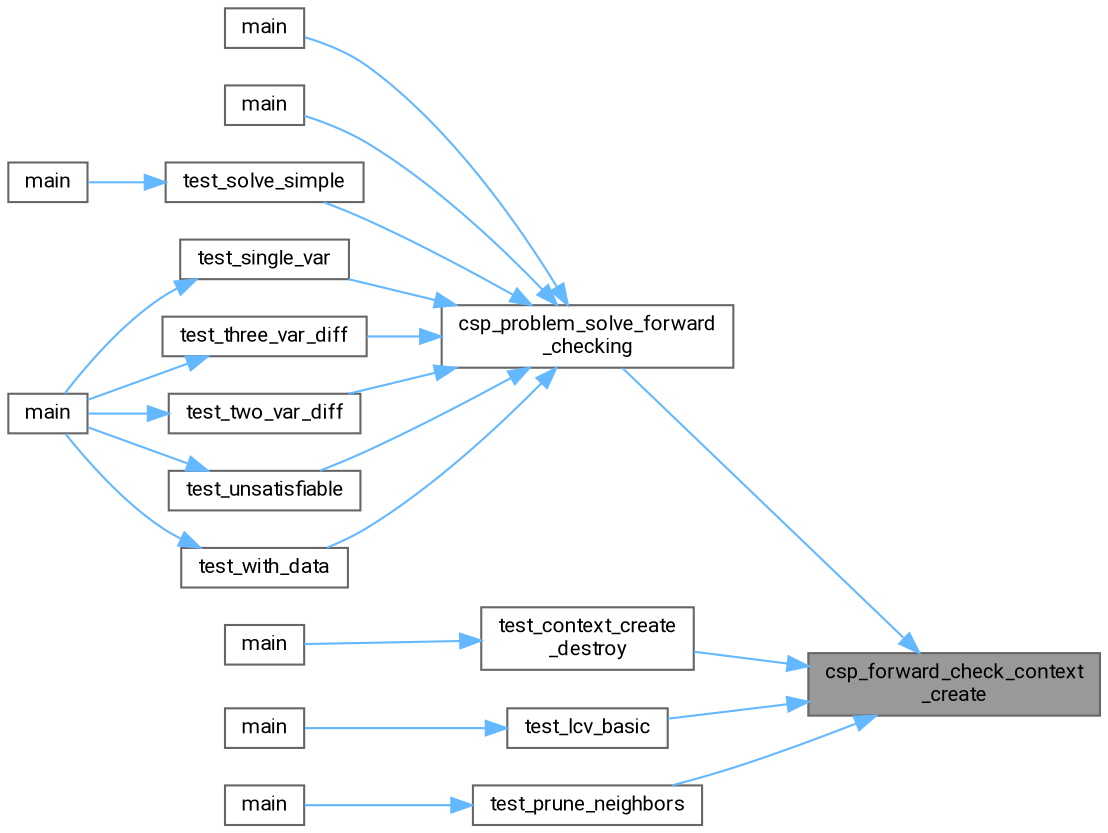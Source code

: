 digraph "csp_forward_check_context_create"
{
 // LATEX_PDF_SIZE
  bgcolor="transparent";
  edge [fontname=Roboto,fontsize=10,labelfontname=Roboto,labelfontsize=10];
  node [fontname=Roboto,fontsize=10,shape=box,height=0.2,width=0.4];
  rankdir="RL";
  Node1 [id="Node000001",label="csp_forward_check_context\l_create",height=0.2,width=0.4,color="gray40", fillcolor="grey60", style="filled", fontcolor="black",tooltip="Creates a forward checking context for the given CSP problem."];
  Node1 -> Node2 [id="edge1_Node000001_Node000002",dir="back",color="steelblue1",style="solid",tooltip=" "];
  Node2 [id="Node000002",label="csp_problem_solve_forward\l_checking",height=0.2,width=0.4,color="grey40", fillcolor="white", style="filled",URL="$forward-checking_8c.html#aab2b763fd1833131dc1b7f43b2c7942a",tooltip="Solves a CSP problem using the forward checking algorithm with heuristics."];
  Node2 -> Node3 [id="edge2_Node000002_Node000003",dir="back",color="steelblue1",style="solid",tooltip=" "];
  Node3 [id="Node000003",label="main",height=0.2,width=0.4,color="grey40", fillcolor="white", style="filled",URL="$test-solve-sudoku-integration_8c.html#ae66f6b31b5ad750f1fe042a706a4e3d4",tooltip=" "];
  Node2 -> Node4 [id="edge3_Node000002_Node000004",dir="back",color="steelblue1",style="solid",tooltip=" "];
  Node4 [id="Node000004",label="main",height=0.2,width=0.4,color="grey40", fillcolor="white", style="filled",URL="$solve-sudoku_8c.html#a0ddf1224851353fc92bfbff6f499fa97",tooltip=" "];
  Node2 -> Node5 [id="edge4_Node000002_Node000005",dir="back",color="steelblue1",style="solid",tooltip=" "];
  Node5 [id="Node000005",label="test_single_var",height=0.2,width=0.4,color="grey40", fillcolor="white", style="filled",URL="$test-forward-checking_8c.html#ad73208eb4ba9df875d1fdf3c0b43a6e7",tooltip=" "];
  Node5 -> Node6 [id="edge5_Node000005_Node000006",dir="back",color="steelblue1",style="solid",tooltip=" "];
  Node6 [id="Node000006",label="main",height=0.2,width=0.4,color="grey40", fillcolor="white", style="filled",URL="$test-forward-checking_8c.html#a840291bc02cba5474a4cb46a9b9566fe",tooltip=" "];
  Node2 -> Node7 [id="edge6_Node000002_Node000007",dir="back",color="steelblue1",style="solid",tooltip=" "];
  Node7 [id="Node000007",label="test_solve_simple",height=0.2,width=0.4,color="grey40", fillcolor="white", style="filled",URL="$test-solve-forward-checking_8c.html#ad2ec5370481a424ba0df59de2b8ede5b",tooltip=" "];
  Node7 -> Node8 [id="edge7_Node000007_Node000008",dir="back",color="steelblue1",style="solid",tooltip=" "];
  Node8 [id="Node000008",label="main",height=0.2,width=0.4,color="grey40", fillcolor="white", style="filled",URL="$test-solve-forward-checking_8c.html#a840291bc02cba5474a4cb46a9b9566fe",tooltip=" "];
  Node2 -> Node9 [id="edge8_Node000002_Node000009",dir="back",color="steelblue1",style="solid",tooltip=" "];
  Node9 [id="Node000009",label="test_three_var_diff",height=0.2,width=0.4,color="grey40", fillcolor="white", style="filled",URL="$test-forward-checking_8c.html#aebadbf73aad5c0730e4272306f6a5388",tooltip=" "];
  Node9 -> Node6 [id="edge9_Node000009_Node000006",dir="back",color="steelblue1",style="solid",tooltip=" "];
  Node2 -> Node10 [id="edge10_Node000002_Node000010",dir="back",color="steelblue1",style="solid",tooltip=" "];
  Node10 [id="Node000010",label="test_two_var_diff",height=0.2,width=0.4,color="grey40", fillcolor="white", style="filled",URL="$test-forward-checking_8c.html#ab497f67117be78c07a415960ba822485",tooltip=" "];
  Node10 -> Node6 [id="edge11_Node000010_Node000006",dir="back",color="steelblue1",style="solid",tooltip=" "];
  Node2 -> Node11 [id="edge12_Node000002_Node000011",dir="back",color="steelblue1",style="solid",tooltip=" "];
  Node11 [id="Node000011",label="test_unsatisfiable",height=0.2,width=0.4,color="grey40", fillcolor="white", style="filled",URL="$test-forward-checking_8c.html#a769d87bae594656fbf9732ac5173f5b1",tooltip=" "];
  Node11 -> Node6 [id="edge13_Node000011_Node000006",dir="back",color="steelblue1",style="solid",tooltip=" "];
  Node2 -> Node12 [id="edge14_Node000002_Node000012",dir="back",color="steelblue1",style="solid",tooltip=" "];
  Node12 [id="Node000012",label="test_with_data",height=0.2,width=0.4,color="grey40", fillcolor="white", style="filled",URL="$test-forward-checking_8c.html#a8d8bb23667ef5a832ac998a3204d6838",tooltip=" "];
  Node12 -> Node6 [id="edge15_Node000012_Node000006",dir="back",color="steelblue1",style="solid",tooltip=" "];
  Node1 -> Node13 [id="edge16_Node000001_Node000013",dir="back",color="steelblue1",style="solid",tooltip=" "];
  Node13 [id="Node000013",label="test_context_create\l_destroy",height=0.2,width=0.4,color="grey40", fillcolor="white", style="filled",URL="$test-context_8c.html#a885c8a80baefd5f7c87af51f76ffb2f9",tooltip=" "];
  Node13 -> Node14 [id="edge17_Node000013_Node000014",dir="back",color="steelblue1",style="solid",tooltip=" "];
  Node14 [id="Node000014",label="main",height=0.2,width=0.4,color="grey40", fillcolor="white", style="filled",URL="$test-context_8c.html#a840291bc02cba5474a4cb46a9b9566fe",tooltip=" "];
  Node1 -> Node15 [id="edge18_Node000001_Node000015",dir="back",color="steelblue1",style="solid",tooltip=" "];
  Node15 [id="Node000015",label="test_lcv_basic",height=0.2,width=0.4,color="grey40", fillcolor="white", style="filled",URL="$test-order-values-lcv_8c.html#a2e8b8362481e9c5d3c195e4bb6c66f85",tooltip=" "];
  Node15 -> Node16 [id="edge19_Node000015_Node000016",dir="back",color="steelblue1",style="solid",tooltip=" "];
  Node16 [id="Node000016",label="main",height=0.2,width=0.4,color="grey40", fillcolor="white", style="filled",URL="$test-order-values-lcv_8c.html#a840291bc02cba5474a4cb46a9b9566fe",tooltip=" "];
  Node1 -> Node17 [id="edge20_Node000001_Node000017",dir="back",color="steelblue1",style="solid",tooltip=" "];
  Node17 [id="Node000017",label="test_prune_neighbors",height=0.2,width=0.4,color="grey40", fillcolor="white", style="filled",URL="$test-prune-neighbors_8c.html#adfd3efeb770bf4bc80c71cdab729c81d",tooltip=" "];
  Node17 -> Node18 [id="edge21_Node000017_Node000018",dir="back",color="steelblue1",style="solid",tooltip=" "];
  Node18 [id="Node000018",label="main",height=0.2,width=0.4,color="grey40", fillcolor="white", style="filled",URL="$test-prune-neighbors_8c.html#a840291bc02cba5474a4cb46a9b9566fe",tooltip=" "];
}
